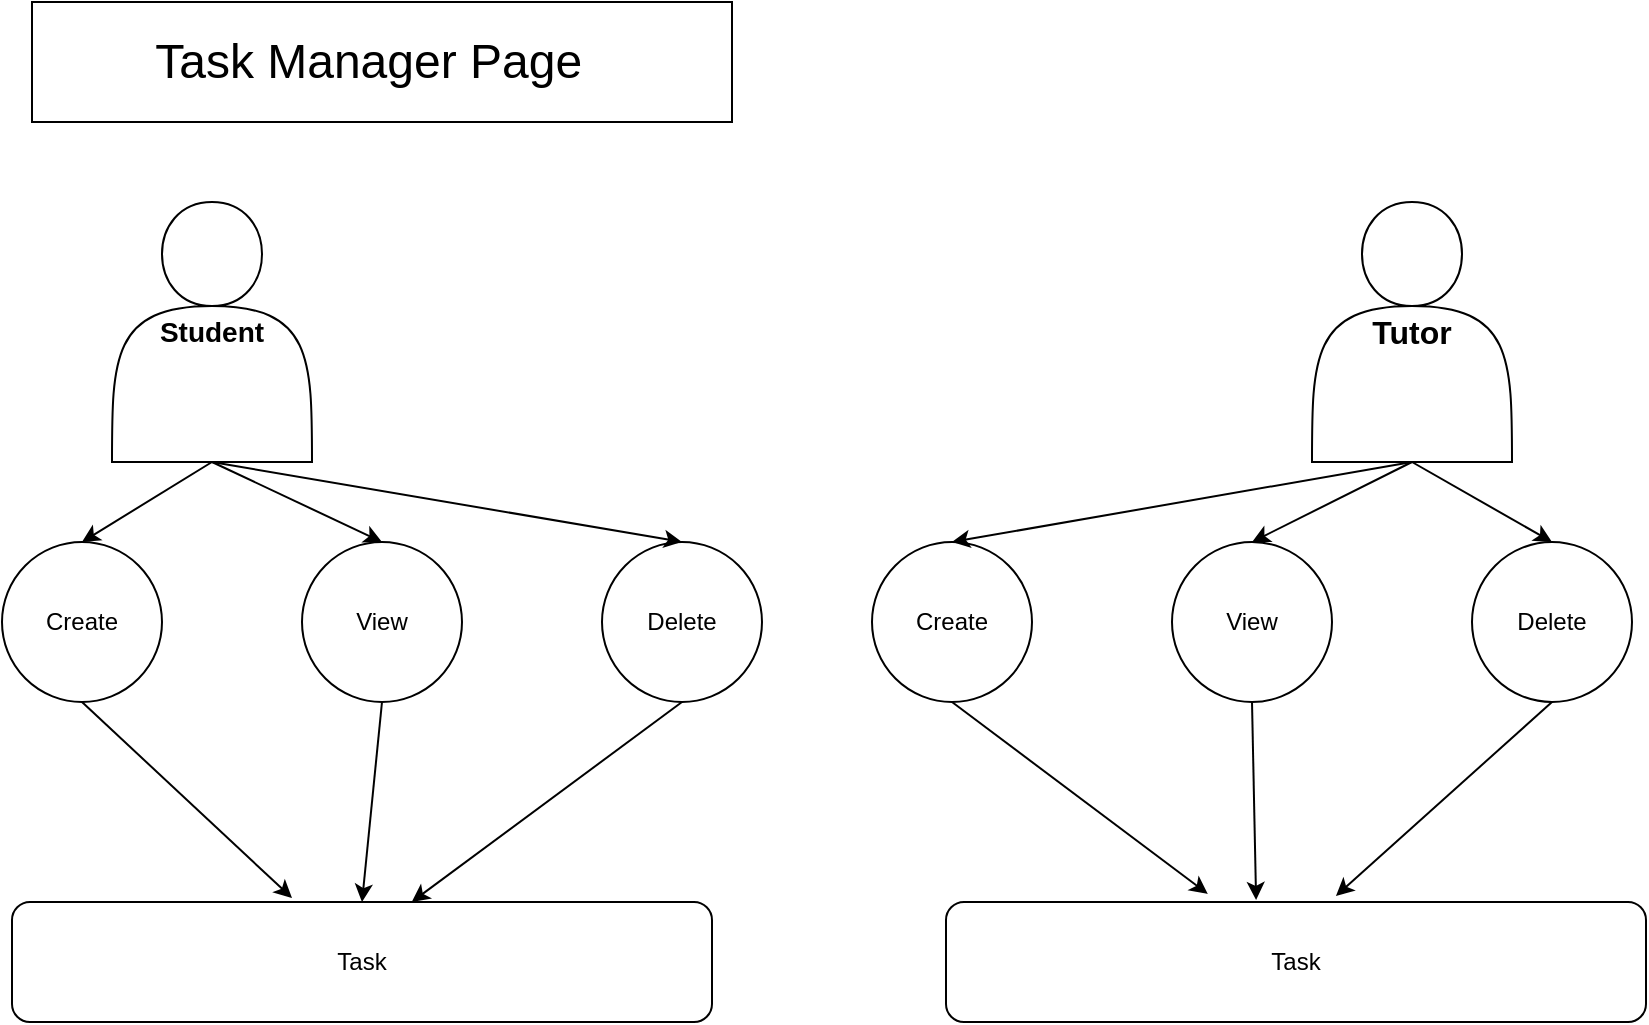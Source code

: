 <mxfile>
    <diagram id="74RxmcV9w_ea8NgLmcnq" name="Page-1">
        <mxGraphModel dx="1409" dy="558" grid="1" gridSize="10" guides="1" tooltips="1" connect="1" arrows="1" fold="1" page="1" pageScale="1" pageWidth="827" pageHeight="1169" math="0" shadow="0">
            <root>
                <mxCell id="0"/>
                <mxCell id="1" parent="0"/>
                <mxCell id="2" value="&lt;font style=&quot;font-size: 24px;&quot;&gt;&amp;nbsp; &amp;nbsp; &amp;nbsp;Task Manager Page&amp;nbsp; &amp;nbsp; &amp;nbsp; &amp;nbsp;&lt;/font&gt;" style="rounded=0;whiteSpace=wrap;html=1;" vertex="1" parent="1">
                    <mxGeometry x="20" y="10" width="350" height="60" as="geometry"/>
                </mxCell>
                <mxCell id="4" value="&lt;font style=&quot;font-size: 14px;&quot;&gt;&lt;b&gt;Student&lt;/b&gt;&lt;/font&gt;" style="shape=actor;whiteSpace=wrap;html=1;" vertex="1" parent="1">
                    <mxGeometry x="60" y="110" width="100" height="130" as="geometry"/>
                </mxCell>
                <mxCell id="5" value="&lt;font size=&quot;3&quot;&gt;&lt;b&gt;Tutor&lt;/b&gt;&lt;/font&gt;" style="shape=actor;whiteSpace=wrap;html=1;" vertex="1" parent="1">
                    <mxGeometry x="660" y="110" width="100" height="130" as="geometry"/>
                </mxCell>
                <mxCell id="6" value="View" style="ellipse;whiteSpace=wrap;html=1;aspect=fixed;" vertex="1" parent="1">
                    <mxGeometry x="590" y="280" width="80" height="80" as="geometry"/>
                </mxCell>
                <mxCell id="7" value="Delete" style="ellipse;whiteSpace=wrap;html=1;aspect=fixed;" vertex="1" parent="1">
                    <mxGeometry x="740" y="280" width="80" height="80" as="geometry"/>
                </mxCell>
                <mxCell id="8" value="Create" style="ellipse;whiteSpace=wrap;html=1;aspect=fixed;" vertex="1" parent="1">
                    <mxGeometry x="440" y="280" width="80" height="80" as="geometry"/>
                </mxCell>
                <mxCell id="10" value="" style="endArrow=classic;html=1;entryX=0.5;entryY=0;entryDx=0;entryDy=0;exitX=0.5;exitY=1;exitDx=0;exitDy=0;" edge="1" parent="1" source="5" target="7">
                    <mxGeometry width="50" height="50" relative="1" as="geometry">
                        <mxPoint x="390" y="320" as="sourcePoint"/>
                        <mxPoint x="440" y="270" as="targetPoint"/>
                    </mxGeometry>
                </mxCell>
                <mxCell id="11" value="" style="endArrow=classic;html=1;entryX=0.5;entryY=0;entryDx=0;entryDy=0;" edge="1" parent="1" target="6">
                    <mxGeometry width="50" height="50" relative="1" as="geometry">
                        <mxPoint x="710" y="240" as="sourcePoint"/>
                        <mxPoint x="570" y="330" as="targetPoint"/>
                    </mxGeometry>
                </mxCell>
                <mxCell id="12" value="" style="endArrow=classic;html=1;entryX=0.5;entryY=0;entryDx=0;entryDy=0;" edge="1" parent="1" target="8">
                    <mxGeometry width="50" height="50" relative="1" as="geometry">
                        <mxPoint x="710" y="240" as="sourcePoint"/>
                        <mxPoint x="580" y="340" as="targetPoint"/>
                    </mxGeometry>
                </mxCell>
                <mxCell id="16" value="View" style="ellipse;whiteSpace=wrap;html=1;aspect=fixed;" vertex="1" parent="1">
                    <mxGeometry x="155" y="280" width="80" height="80" as="geometry"/>
                </mxCell>
                <mxCell id="17" value="Delete" style="ellipse;whiteSpace=wrap;html=1;aspect=fixed;" vertex="1" parent="1">
                    <mxGeometry x="305" y="280" width="80" height="80" as="geometry"/>
                </mxCell>
                <mxCell id="18" value="Create" style="ellipse;whiteSpace=wrap;html=1;aspect=fixed;" vertex="1" parent="1">
                    <mxGeometry x="5" y="280" width="80" height="80" as="geometry"/>
                </mxCell>
                <mxCell id="19" value="" style="endArrow=classic;html=1;entryX=0.5;entryY=0;entryDx=0;entryDy=0;exitX=0.5;exitY=1;exitDx=0;exitDy=0;" edge="1" parent="1" target="17" source="4">
                    <mxGeometry width="50" height="50" relative="1" as="geometry">
                        <mxPoint x="275" y="240" as="sourcePoint"/>
                        <mxPoint x="5" y="270" as="targetPoint"/>
                    </mxGeometry>
                </mxCell>
                <mxCell id="20" value="" style="endArrow=classic;html=1;entryX=0.5;entryY=0;entryDx=0;entryDy=0;" edge="1" parent="1" target="16">
                    <mxGeometry width="50" height="50" relative="1" as="geometry">
                        <mxPoint x="110" y="240" as="sourcePoint"/>
                        <mxPoint x="135" y="330" as="targetPoint"/>
                    </mxGeometry>
                </mxCell>
                <mxCell id="21" value="" style="endArrow=classic;html=1;entryX=0.5;entryY=0;entryDx=0;entryDy=0;exitX=0.5;exitY=1;exitDx=0;exitDy=0;" edge="1" parent="1" target="18" source="4">
                    <mxGeometry width="50" height="50" relative="1" as="geometry">
                        <mxPoint x="165" y="230" as="sourcePoint"/>
                        <mxPoint x="145" y="340" as="targetPoint"/>
                    </mxGeometry>
                </mxCell>
                <mxCell id="22" value="Task" style="rounded=1;whiteSpace=wrap;html=1;" vertex="1" parent="1">
                    <mxGeometry x="10" y="460" width="350" height="60" as="geometry"/>
                </mxCell>
                <mxCell id="23" value="" style="endArrow=classic;html=1;entryX=0.374;entryY=-0.067;entryDx=0;entryDy=0;exitX=0.5;exitY=1;exitDx=0;exitDy=0;entryPerimeter=0;" edge="1" parent="1" source="8" target="29">
                    <mxGeometry width="50" height="50" relative="1" as="geometry">
                        <mxPoint x="550" y="320" as="sourcePoint"/>
                        <mxPoint x="600" y="270" as="targetPoint"/>
                    </mxGeometry>
                </mxCell>
                <mxCell id="24" value="" style="endArrow=classic;html=1;exitX=0.5;exitY=1;exitDx=0;exitDy=0;entryX=0.571;entryY=0;entryDx=0;entryDy=0;entryPerimeter=0;" edge="1" parent="1" source="17" target="22">
                    <mxGeometry width="50" height="50" relative="1" as="geometry">
                        <mxPoint x="490" y="370" as="sourcePoint"/>
                        <mxPoint x="430" y="450" as="targetPoint"/>
                    </mxGeometry>
                </mxCell>
                <mxCell id="25" value="" style="endArrow=classic;html=1;exitX=0.5;exitY=1;exitDx=0;exitDy=0;entryX=0.557;entryY=-0.05;entryDx=0;entryDy=0;entryPerimeter=0;" edge="1" parent="1" source="7" target="29">
                    <mxGeometry width="50" height="50" relative="1" as="geometry">
                        <mxPoint x="500" y="380" as="sourcePoint"/>
                        <mxPoint x="640" y="460" as="targetPoint"/>
                    </mxGeometry>
                </mxCell>
                <mxCell id="26" value="" style="endArrow=classic;html=1;exitX=0.5;exitY=1;exitDx=0;exitDy=0;entryX=0.443;entryY=-0.017;entryDx=0;entryDy=0;entryPerimeter=0;" edge="1" parent="1" source="6" target="29">
                    <mxGeometry width="50" height="50" relative="1" as="geometry">
                        <mxPoint x="510" y="390" as="sourcePoint"/>
                        <mxPoint x="440" y="460" as="targetPoint"/>
                    </mxGeometry>
                </mxCell>
                <mxCell id="27" value="" style="endArrow=classic;html=1;entryX=0.4;entryY=-0.033;entryDx=0;entryDy=0;exitX=0.5;exitY=1;exitDx=0;exitDy=0;entryPerimeter=0;" edge="1" parent="1" source="18" target="22">
                    <mxGeometry width="50" height="50" relative="1" as="geometry">
                        <mxPoint x="520" y="400" as="sourcePoint"/>
                        <mxPoint x="465" y="490" as="targetPoint"/>
                    </mxGeometry>
                </mxCell>
                <mxCell id="28" value="" style="endArrow=classic;html=1;entryX=0.5;entryY=0;entryDx=0;entryDy=0;exitX=0.5;exitY=1;exitDx=0;exitDy=0;" edge="1" parent="1" source="16" target="22">
                    <mxGeometry width="50" height="50" relative="1" as="geometry">
                        <mxPoint x="530" y="410" as="sourcePoint"/>
                        <mxPoint x="475" y="500" as="targetPoint"/>
                    </mxGeometry>
                </mxCell>
                <mxCell id="29" value="Task" style="rounded=1;whiteSpace=wrap;html=1;" vertex="1" parent="1">
                    <mxGeometry x="477" y="460" width="350" height="60" as="geometry"/>
                </mxCell>
            </root>
        </mxGraphModel>
    </diagram>
</mxfile>